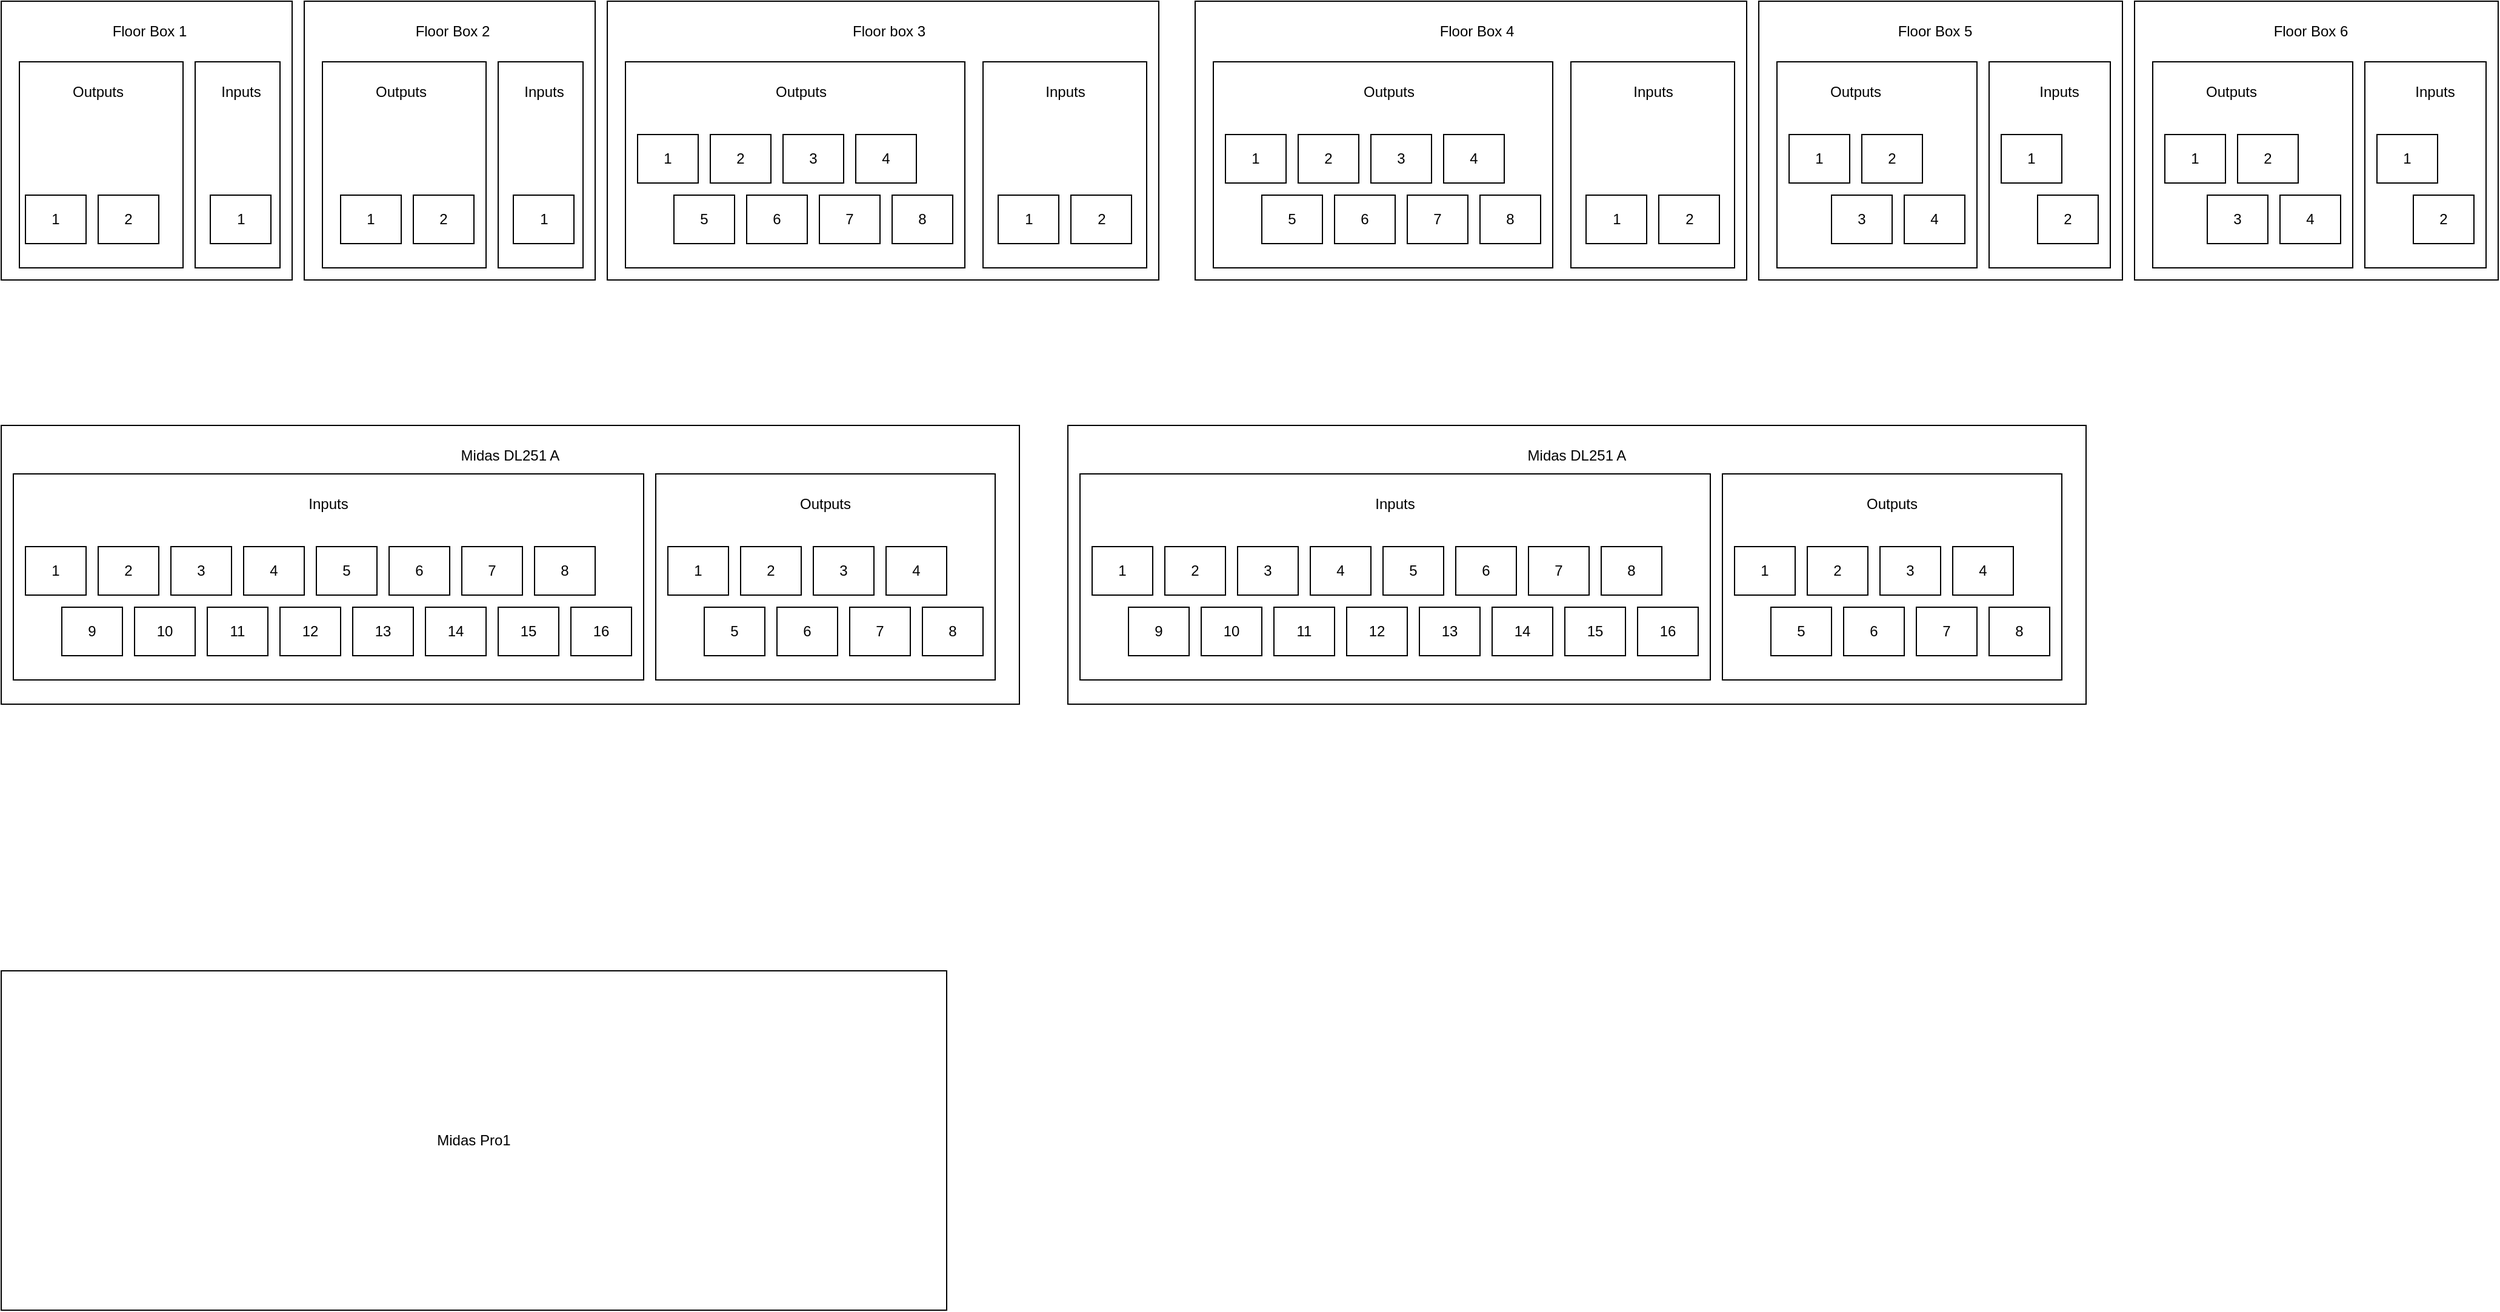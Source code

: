 <mxfile version="24.0.7" type="github">
  <diagram name="Page-1" id="7W61Vags5a8PiI53Jj7j">
    <mxGraphModel dx="1024" dy="653" grid="1" gridSize="10" guides="1" tooltips="1" connect="1" arrows="1" fold="1" page="1" pageScale="1" pageWidth="850" pageHeight="1100" math="0" shadow="0">
      <root>
        <mxCell id="0" />
        <mxCell id="1" parent="0" />
        <mxCell id="aDfEAVYEbUevNUgyTg0L-1" value="Midas DL251 A" style="rounded=0;whiteSpace=wrap;html=1;" parent="1" vertex="1">
          <mxGeometry x="20" y="350" width="840" height="230" as="geometry" />
        </mxCell>
        <mxCell id="aDfEAVYEbUevNUgyTg0L-2" value="" style="rounded=0;whiteSpace=wrap;html=1;" parent="1" vertex="1">
          <mxGeometry x="30" y="390" width="520" height="170" as="geometry" />
        </mxCell>
        <mxCell id="aDfEAVYEbUevNUgyTg0L-3" value="Midas DL251 A" style="text;html=1;align=center;verticalAlign=middle;whiteSpace=wrap;rounded=0;" parent="1" vertex="1">
          <mxGeometry x="380" y="360" width="120" height="30" as="geometry" />
        </mxCell>
        <mxCell id="aDfEAVYEbUevNUgyTg0L-4" value="Inputs" style="text;html=1;align=center;verticalAlign=middle;whiteSpace=wrap;rounded=0;" parent="1" vertex="1">
          <mxGeometry x="255" y="400" width="70" height="30" as="geometry" />
        </mxCell>
        <mxCell id="aDfEAVYEbUevNUgyTg0L-5" value="9" style="rounded=0;whiteSpace=wrap;html=1;" parent="1" vertex="1">
          <mxGeometry x="70" y="500" width="50" height="40" as="geometry" />
        </mxCell>
        <mxCell id="aDfEAVYEbUevNUgyTg0L-6" value="10" style="rounded=0;whiteSpace=wrap;html=1;" parent="1" vertex="1">
          <mxGeometry x="130" y="500" width="50" height="40" as="geometry" />
        </mxCell>
        <mxCell id="aDfEAVYEbUevNUgyTg0L-7" value="11" style="rounded=0;whiteSpace=wrap;html=1;" parent="1" vertex="1">
          <mxGeometry x="190" y="500" width="50" height="40" as="geometry" />
        </mxCell>
        <mxCell id="aDfEAVYEbUevNUgyTg0L-8" value="12" style="rounded=0;whiteSpace=wrap;html=1;" parent="1" vertex="1">
          <mxGeometry x="250" y="500" width="50" height="40" as="geometry" />
        </mxCell>
        <mxCell id="aDfEAVYEbUevNUgyTg0L-9" value="13" style="rounded=0;whiteSpace=wrap;html=1;" parent="1" vertex="1">
          <mxGeometry x="310" y="500" width="50" height="40" as="geometry" />
        </mxCell>
        <mxCell id="aDfEAVYEbUevNUgyTg0L-10" value="14" style="rounded=0;whiteSpace=wrap;html=1;" parent="1" vertex="1">
          <mxGeometry x="370" y="500" width="50" height="40" as="geometry" />
        </mxCell>
        <mxCell id="aDfEAVYEbUevNUgyTg0L-11" value="15" style="rounded=0;whiteSpace=wrap;html=1;" parent="1" vertex="1">
          <mxGeometry x="430" y="500" width="50" height="40" as="geometry" />
        </mxCell>
        <mxCell id="aDfEAVYEbUevNUgyTg0L-12" value="16" style="rounded=0;whiteSpace=wrap;html=1;" parent="1" vertex="1">
          <mxGeometry x="490" y="500" width="50" height="40" as="geometry" />
        </mxCell>
        <mxCell id="aDfEAVYEbUevNUgyTg0L-13" value="8" style="rounded=0;whiteSpace=wrap;html=1;" parent="1" vertex="1">
          <mxGeometry x="460" y="450" width="50" height="40" as="geometry" />
        </mxCell>
        <mxCell id="aDfEAVYEbUevNUgyTg0L-14" value="7" style="rounded=0;whiteSpace=wrap;html=1;" parent="1" vertex="1">
          <mxGeometry x="400" y="450" width="50" height="40" as="geometry" />
        </mxCell>
        <mxCell id="aDfEAVYEbUevNUgyTg0L-15" value="6" style="rounded=0;whiteSpace=wrap;html=1;" parent="1" vertex="1">
          <mxGeometry x="340" y="450" width="50" height="40" as="geometry" />
        </mxCell>
        <mxCell id="aDfEAVYEbUevNUgyTg0L-16" value="5" style="rounded=0;whiteSpace=wrap;html=1;" parent="1" vertex="1">
          <mxGeometry x="280" y="450" width="50" height="40" as="geometry" />
        </mxCell>
        <mxCell id="aDfEAVYEbUevNUgyTg0L-17" value="4" style="rounded=0;whiteSpace=wrap;html=1;" parent="1" vertex="1">
          <mxGeometry x="220" y="450" width="50" height="40" as="geometry" />
        </mxCell>
        <mxCell id="aDfEAVYEbUevNUgyTg0L-18" value="3" style="rounded=0;whiteSpace=wrap;html=1;" parent="1" vertex="1">
          <mxGeometry x="160" y="450" width="50" height="40" as="geometry" />
        </mxCell>
        <mxCell id="aDfEAVYEbUevNUgyTg0L-19" value="2" style="rounded=0;whiteSpace=wrap;html=1;" parent="1" vertex="1">
          <mxGeometry x="100" y="450" width="50" height="40" as="geometry" />
        </mxCell>
        <mxCell id="aDfEAVYEbUevNUgyTg0L-20" value="1" style="rounded=0;whiteSpace=wrap;html=1;" parent="1" vertex="1">
          <mxGeometry x="40" y="450" width="50" height="40" as="geometry" />
        </mxCell>
        <mxCell id="aDfEAVYEbUevNUgyTg0L-21" value="" style="rounded=0;whiteSpace=wrap;html=1;" parent="1" vertex="1">
          <mxGeometry x="560" y="390" width="280" height="170" as="geometry" />
        </mxCell>
        <mxCell id="aDfEAVYEbUevNUgyTg0L-22" value="&lt;div&gt;Outputs&lt;/div&gt;" style="text;html=1;align=center;verticalAlign=middle;whiteSpace=wrap;rounded=0;" parent="1" vertex="1">
          <mxGeometry x="670" y="400" width="60" height="30" as="geometry" />
        </mxCell>
        <mxCell id="aDfEAVYEbUevNUgyTg0L-24" value="1" style="rounded=0;whiteSpace=wrap;html=1;" parent="1" vertex="1">
          <mxGeometry x="570" y="450" width="50" height="40" as="geometry" />
        </mxCell>
        <mxCell id="aDfEAVYEbUevNUgyTg0L-25" value="2" style="rounded=0;whiteSpace=wrap;html=1;" parent="1" vertex="1">
          <mxGeometry x="630" y="450" width="50" height="40" as="geometry" />
        </mxCell>
        <mxCell id="aDfEAVYEbUevNUgyTg0L-26" value="3" style="rounded=0;whiteSpace=wrap;html=1;" parent="1" vertex="1">
          <mxGeometry x="690" y="450" width="50" height="40" as="geometry" />
        </mxCell>
        <mxCell id="aDfEAVYEbUevNUgyTg0L-27" value="4" style="rounded=0;whiteSpace=wrap;html=1;" parent="1" vertex="1">
          <mxGeometry x="750" y="450" width="50" height="40" as="geometry" />
        </mxCell>
        <mxCell id="aDfEAVYEbUevNUgyTg0L-28" value="5" style="rounded=0;whiteSpace=wrap;html=1;" parent="1" vertex="1">
          <mxGeometry x="600" y="500" width="50" height="40" as="geometry" />
        </mxCell>
        <mxCell id="aDfEAVYEbUevNUgyTg0L-29" value="6" style="rounded=0;whiteSpace=wrap;html=1;" parent="1" vertex="1">
          <mxGeometry x="660" y="500" width="50" height="40" as="geometry" />
        </mxCell>
        <mxCell id="aDfEAVYEbUevNUgyTg0L-30" value="7" style="rounded=0;whiteSpace=wrap;html=1;" parent="1" vertex="1">
          <mxGeometry x="720" y="500" width="50" height="40" as="geometry" />
        </mxCell>
        <mxCell id="aDfEAVYEbUevNUgyTg0L-31" value="8" style="rounded=0;whiteSpace=wrap;html=1;" parent="1" vertex="1">
          <mxGeometry x="780" y="500" width="50" height="40" as="geometry" />
        </mxCell>
        <mxCell id="aDfEAVYEbUevNUgyTg0L-34" value="Midas DL251 A" style="rounded=0;whiteSpace=wrap;html=1;" parent="1" vertex="1">
          <mxGeometry x="900" y="350" width="840" height="230" as="geometry" />
        </mxCell>
        <mxCell id="aDfEAVYEbUevNUgyTg0L-35" value="" style="rounded=0;whiteSpace=wrap;html=1;" parent="1" vertex="1">
          <mxGeometry x="910" y="390" width="520" height="170" as="geometry" />
        </mxCell>
        <mxCell id="aDfEAVYEbUevNUgyTg0L-36" value="Midas DL251 A" style="text;html=1;align=center;verticalAlign=middle;whiteSpace=wrap;rounded=0;" parent="1" vertex="1">
          <mxGeometry x="1260" y="360" width="120" height="30" as="geometry" />
        </mxCell>
        <mxCell id="aDfEAVYEbUevNUgyTg0L-37" value="Inputs" style="text;html=1;align=center;verticalAlign=middle;whiteSpace=wrap;rounded=0;" parent="1" vertex="1">
          <mxGeometry x="1135" y="400" width="70" height="30" as="geometry" />
        </mxCell>
        <mxCell id="aDfEAVYEbUevNUgyTg0L-38" value="9" style="rounded=0;whiteSpace=wrap;html=1;" parent="1" vertex="1">
          <mxGeometry x="950" y="500" width="50" height="40" as="geometry" />
        </mxCell>
        <mxCell id="aDfEAVYEbUevNUgyTg0L-39" value="10" style="rounded=0;whiteSpace=wrap;html=1;" parent="1" vertex="1">
          <mxGeometry x="1010" y="500" width="50" height="40" as="geometry" />
        </mxCell>
        <mxCell id="aDfEAVYEbUevNUgyTg0L-40" value="11" style="rounded=0;whiteSpace=wrap;html=1;" parent="1" vertex="1">
          <mxGeometry x="1070" y="500" width="50" height="40" as="geometry" />
        </mxCell>
        <mxCell id="aDfEAVYEbUevNUgyTg0L-41" value="12" style="rounded=0;whiteSpace=wrap;html=1;" parent="1" vertex="1">
          <mxGeometry x="1130" y="500" width="50" height="40" as="geometry" />
        </mxCell>
        <mxCell id="aDfEAVYEbUevNUgyTg0L-42" value="13" style="rounded=0;whiteSpace=wrap;html=1;" parent="1" vertex="1">
          <mxGeometry x="1190" y="500" width="50" height="40" as="geometry" />
        </mxCell>
        <mxCell id="aDfEAVYEbUevNUgyTg0L-43" value="14" style="rounded=0;whiteSpace=wrap;html=1;" parent="1" vertex="1">
          <mxGeometry x="1250" y="500" width="50" height="40" as="geometry" />
        </mxCell>
        <mxCell id="aDfEAVYEbUevNUgyTg0L-44" value="15" style="rounded=0;whiteSpace=wrap;html=1;" parent="1" vertex="1">
          <mxGeometry x="1310" y="500" width="50" height="40" as="geometry" />
        </mxCell>
        <mxCell id="aDfEAVYEbUevNUgyTg0L-45" value="16" style="rounded=0;whiteSpace=wrap;html=1;" parent="1" vertex="1">
          <mxGeometry x="1370" y="500" width="50" height="40" as="geometry" />
        </mxCell>
        <mxCell id="aDfEAVYEbUevNUgyTg0L-46" value="8" style="rounded=0;whiteSpace=wrap;html=1;" parent="1" vertex="1">
          <mxGeometry x="1340" y="450" width="50" height="40" as="geometry" />
        </mxCell>
        <mxCell id="aDfEAVYEbUevNUgyTg0L-47" value="7" style="rounded=0;whiteSpace=wrap;html=1;" parent="1" vertex="1">
          <mxGeometry x="1280" y="450" width="50" height="40" as="geometry" />
        </mxCell>
        <mxCell id="aDfEAVYEbUevNUgyTg0L-48" value="6" style="rounded=0;whiteSpace=wrap;html=1;" parent="1" vertex="1">
          <mxGeometry x="1220" y="450" width="50" height="40" as="geometry" />
        </mxCell>
        <mxCell id="aDfEAVYEbUevNUgyTg0L-49" value="5" style="rounded=0;whiteSpace=wrap;html=1;" parent="1" vertex="1">
          <mxGeometry x="1160" y="450" width="50" height="40" as="geometry" />
        </mxCell>
        <mxCell id="aDfEAVYEbUevNUgyTg0L-50" value="4" style="rounded=0;whiteSpace=wrap;html=1;" parent="1" vertex="1">
          <mxGeometry x="1100" y="450" width="50" height="40" as="geometry" />
        </mxCell>
        <mxCell id="aDfEAVYEbUevNUgyTg0L-51" value="3" style="rounded=0;whiteSpace=wrap;html=1;" parent="1" vertex="1">
          <mxGeometry x="1040" y="450" width="50" height="40" as="geometry" />
        </mxCell>
        <mxCell id="aDfEAVYEbUevNUgyTg0L-52" value="2" style="rounded=0;whiteSpace=wrap;html=1;" parent="1" vertex="1">
          <mxGeometry x="980" y="450" width="50" height="40" as="geometry" />
        </mxCell>
        <mxCell id="aDfEAVYEbUevNUgyTg0L-53" value="1" style="rounded=0;whiteSpace=wrap;html=1;" parent="1" vertex="1">
          <mxGeometry x="920" y="450" width="50" height="40" as="geometry" />
        </mxCell>
        <mxCell id="aDfEAVYEbUevNUgyTg0L-54" value="" style="rounded=0;whiteSpace=wrap;html=1;" parent="1" vertex="1">
          <mxGeometry x="1440" y="390" width="280" height="170" as="geometry" />
        </mxCell>
        <mxCell id="aDfEAVYEbUevNUgyTg0L-55" value="&lt;div&gt;Outputs&lt;/div&gt;" style="text;html=1;align=center;verticalAlign=middle;whiteSpace=wrap;rounded=0;" parent="1" vertex="1">
          <mxGeometry x="1550" y="400" width="60" height="30" as="geometry" />
        </mxCell>
        <mxCell id="aDfEAVYEbUevNUgyTg0L-56" value="1" style="rounded=0;whiteSpace=wrap;html=1;" parent="1" vertex="1">
          <mxGeometry x="1450" y="450" width="50" height="40" as="geometry" />
        </mxCell>
        <mxCell id="aDfEAVYEbUevNUgyTg0L-57" value="2" style="rounded=0;whiteSpace=wrap;html=1;" parent="1" vertex="1">
          <mxGeometry x="1510" y="450" width="50" height="40" as="geometry" />
        </mxCell>
        <mxCell id="aDfEAVYEbUevNUgyTg0L-58" value="3" style="rounded=0;whiteSpace=wrap;html=1;" parent="1" vertex="1">
          <mxGeometry x="1570" y="450" width="50" height="40" as="geometry" />
        </mxCell>
        <mxCell id="aDfEAVYEbUevNUgyTg0L-59" value="4" style="rounded=0;whiteSpace=wrap;html=1;" parent="1" vertex="1">
          <mxGeometry x="1630" y="450" width="50" height="40" as="geometry" />
        </mxCell>
        <mxCell id="aDfEAVYEbUevNUgyTg0L-60" value="5" style="rounded=0;whiteSpace=wrap;html=1;" parent="1" vertex="1">
          <mxGeometry x="1480" y="500" width="50" height="40" as="geometry" />
        </mxCell>
        <mxCell id="aDfEAVYEbUevNUgyTg0L-61" value="6" style="rounded=0;whiteSpace=wrap;html=1;" parent="1" vertex="1">
          <mxGeometry x="1540" y="500" width="50" height="40" as="geometry" />
        </mxCell>
        <mxCell id="aDfEAVYEbUevNUgyTg0L-62" value="7" style="rounded=0;whiteSpace=wrap;html=1;" parent="1" vertex="1">
          <mxGeometry x="1600" y="500" width="50" height="40" as="geometry" />
        </mxCell>
        <mxCell id="aDfEAVYEbUevNUgyTg0L-63" value="8" style="rounded=0;whiteSpace=wrap;html=1;" parent="1" vertex="1">
          <mxGeometry x="1660" y="500" width="50" height="40" as="geometry" />
        </mxCell>
        <mxCell id="r4GI-148xGuSqnSD-xBa-13" value="" style="rounded=0;whiteSpace=wrap;html=1;" vertex="1" parent="1">
          <mxGeometry x="520" width="455" height="230" as="geometry" />
        </mxCell>
        <mxCell id="aDfEAVYEbUevNUgyTg0L-64" value="Midas Pro1" style="rounded=0;whiteSpace=wrap;html=1;" parent="1" vertex="1">
          <mxGeometry x="20" y="800" width="780" height="280" as="geometry" />
        </mxCell>
        <mxCell id="r4GI-148xGuSqnSD-xBa-2" value="" style="rounded=0;whiteSpace=wrap;html=1;" vertex="1" parent="1">
          <mxGeometry x="535" y="50" width="280" height="170" as="geometry" />
        </mxCell>
        <mxCell id="r4GI-148xGuSqnSD-xBa-3" value="1" style="rounded=0;whiteSpace=wrap;html=1;" vertex="1" parent="1">
          <mxGeometry x="545" y="110" width="50" height="40" as="geometry" />
        </mxCell>
        <mxCell id="r4GI-148xGuSqnSD-xBa-4" value="2" style="rounded=0;whiteSpace=wrap;html=1;" vertex="1" parent="1">
          <mxGeometry x="605" y="110" width="50" height="40" as="geometry" />
        </mxCell>
        <mxCell id="r4GI-148xGuSqnSD-xBa-5" value="3" style="rounded=0;whiteSpace=wrap;html=1;" vertex="1" parent="1">
          <mxGeometry x="665" y="110" width="50" height="40" as="geometry" />
        </mxCell>
        <mxCell id="r4GI-148xGuSqnSD-xBa-6" value="4" style="rounded=0;whiteSpace=wrap;html=1;" vertex="1" parent="1">
          <mxGeometry x="725" y="110" width="50" height="40" as="geometry" />
        </mxCell>
        <mxCell id="r4GI-148xGuSqnSD-xBa-7" value="8" style="rounded=0;whiteSpace=wrap;html=1;" vertex="1" parent="1">
          <mxGeometry x="755" y="160" width="50" height="40" as="geometry" />
        </mxCell>
        <mxCell id="r4GI-148xGuSqnSD-xBa-8" value="7" style="rounded=0;whiteSpace=wrap;html=1;" vertex="1" parent="1">
          <mxGeometry x="695" y="160" width="50" height="40" as="geometry" />
        </mxCell>
        <mxCell id="r4GI-148xGuSqnSD-xBa-9" value="6" style="rounded=0;whiteSpace=wrap;html=1;" vertex="1" parent="1">
          <mxGeometry x="635" y="160" width="50" height="40" as="geometry" />
        </mxCell>
        <mxCell id="r4GI-148xGuSqnSD-xBa-10" value="5" style="rounded=0;whiteSpace=wrap;html=1;" vertex="1" parent="1">
          <mxGeometry x="575" y="160" width="50" height="40" as="geometry" />
        </mxCell>
        <mxCell id="r4GI-148xGuSqnSD-xBa-12" value="&lt;div&gt;Outputs&lt;/div&gt;" style="text;html=1;align=center;verticalAlign=middle;whiteSpace=wrap;rounded=0;" vertex="1" parent="1">
          <mxGeometry x="650" y="60" width="60" height="30" as="geometry" />
        </mxCell>
        <mxCell id="r4GI-148xGuSqnSD-xBa-14" value="Floor box 3" style="text;html=1;align=center;verticalAlign=middle;whiteSpace=wrap;rounded=0;" vertex="1" parent="1">
          <mxGeometry x="720" y="10" width="65" height="30" as="geometry" />
        </mxCell>
        <mxCell id="r4GI-148xGuSqnSD-xBa-15" value="" style="rounded=0;whiteSpace=wrap;html=1;" vertex="1" parent="1">
          <mxGeometry x="830" y="50" width="135" height="170" as="geometry" />
        </mxCell>
        <mxCell id="r4GI-148xGuSqnSD-xBa-16" value="Inputs" style="text;html=1;align=center;verticalAlign=middle;whiteSpace=wrap;rounded=0;" vertex="1" parent="1">
          <mxGeometry x="867.5" y="60" width="60" height="30" as="geometry" />
        </mxCell>
        <mxCell id="r4GI-148xGuSqnSD-xBa-17" value="1" style="rounded=0;whiteSpace=wrap;html=1;" vertex="1" parent="1">
          <mxGeometry x="842.5" y="160" width="50" height="40" as="geometry" />
        </mxCell>
        <mxCell id="r4GI-148xGuSqnSD-xBa-18" value="2" style="rounded=0;whiteSpace=wrap;html=1;" vertex="1" parent="1">
          <mxGeometry x="902.5" y="160" width="50" height="40" as="geometry" />
        </mxCell>
        <mxCell id="r4GI-148xGuSqnSD-xBa-19" value="" style="rounded=0;whiteSpace=wrap;html=1;" vertex="1" parent="1">
          <mxGeometry x="1005" width="455" height="230" as="geometry" />
        </mxCell>
        <mxCell id="r4GI-148xGuSqnSD-xBa-20" value="" style="rounded=0;whiteSpace=wrap;html=1;" vertex="1" parent="1">
          <mxGeometry x="1020" y="50" width="280" height="170" as="geometry" />
        </mxCell>
        <mxCell id="r4GI-148xGuSqnSD-xBa-21" value="1" style="rounded=0;whiteSpace=wrap;html=1;" vertex="1" parent="1">
          <mxGeometry x="1030" y="110" width="50" height="40" as="geometry" />
        </mxCell>
        <mxCell id="r4GI-148xGuSqnSD-xBa-22" value="2" style="rounded=0;whiteSpace=wrap;html=1;" vertex="1" parent="1">
          <mxGeometry x="1090" y="110" width="50" height="40" as="geometry" />
        </mxCell>
        <mxCell id="r4GI-148xGuSqnSD-xBa-23" value="3" style="rounded=0;whiteSpace=wrap;html=1;" vertex="1" parent="1">
          <mxGeometry x="1150" y="110" width="50" height="40" as="geometry" />
        </mxCell>
        <mxCell id="r4GI-148xGuSqnSD-xBa-24" value="4" style="rounded=0;whiteSpace=wrap;html=1;" vertex="1" parent="1">
          <mxGeometry x="1210" y="110" width="50" height="40" as="geometry" />
        </mxCell>
        <mxCell id="r4GI-148xGuSqnSD-xBa-25" value="8" style="rounded=0;whiteSpace=wrap;html=1;" vertex="1" parent="1">
          <mxGeometry x="1240" y="160" width="50" height="40" as="geometry" />
        </mxCell>
        <mxCell id="r4GI-148xGuSqnSD-xBa-26" value="7" style="rounded=0;whiteSpace=wrap;html=1;" vertex="1" parent="1">
          <mxGeometry x="1180" y="160" width="50" height="40" as="geometry" />
        </mxCell>
        <mxCell id="r4GI-148xGuSqnSD-xBa-27" value="6" style="rounded=0;whiteSpace=wrap;html=1;" vertex="1" parent="1">
          <mxGeometry x="1120" y="160" width="50" height="40" as="geometry" />
        </mxCell>
        <mxCell id="r4GI-148xGuSqnSD-xBa-28" value="5" style="rounded=0;whiteSpace=wrap;html=1;" vertex="1" parent="1">
          <mxGeometry x="1060" y="160" width="50" height="40" as="geometry" />
        </mxCell>
        <mxCell id="r4GI-148xGuSqnSD-xBa-29" value="&lt;div&gt;Outputs&lt;/div&gt;" style="text;html=1;align=center;verticalAlign=middle;whiteSpace=wrap;rounded=0;" vertex="1" parent="1">
          <mxGeometry x="1135" y="60" width="60" height="30" as="geometry" />
        </mxCell>
        <mxCell id="r4GI-148xGuSqnSD-xBa-30" value="Floor Box 4" style="text;html=1;align=center;verticalAlign=middle;whiteSpace=wrap;rounded=0;" vertex="1" parent="1">
          <mxGeometry x="1205" y="10" width="65" height="30" as="geometry" />
        </mxCell>
        <mxCell id="r4GI-148xGuSqnSD-xBa-31" value="" style="rounded=0;whiteSpace=wrap;html=1;" vertex="1" parent="1">
          <mxGeometry x="1315" y="50" width="135" height="170" as="geometry" />
        </mxCell>
        <mxCell id="r4GI-148xGuSqnSD-xBa-32" value="Inputs" style="text;html=1;align=center;verticalAlign=middle;whiteSpace=wrap;rounded=0;" vertex="1" parent="1">
          <mxGeometry x="1352.5" y="60" width="60" height="30" as="geometry" />
        </mxCell>
        <mxCell id="r4GI-148xGuSqnSD-xBa-33" value="1" style="rounded=0;whiteSpace=wrap;html=1;" vertex="1" parent="1">
          <mxGeometry x="1327.5" y="160" width="50" height="40" as="geometry" />
        </mxCell>
        <mxCell id="r4GI-148xGuSqnSD-xBa-34" value="2" style="rounded=0;whiteSpace=wrap;html=1;" vertex="1" parent="1">
          <mxGeometry x="1387.5" y="160" width="50" height="40" as="geometry" />
        </mxCell>
        <mxCell id="r4GI-148xGuSqnSD-xBa-35" value="" style="rounded=0;whiteSpace=wrap;html=1;" vertex="1" parent="1">
          <mxGeometry x="20" width="240" height="230" as="geometry" />
        </mxCell>
        <mxCell id="r4GI-148xGuSqnSD-xBa-36" value="" style="rounded=0;whiteSpace=wrap;html=1;" vertex="1" parent="1">
          <mxGeometry x="35" y="50" width="135" height="170" as="geometry" />
        </mxCell>
        <mxCell id="r4GI-148xGuSqnSD-xBa-37" value="1" style="rounded=0;whiteSpace=wrap;html=1;" vertex="1" parent="1">
          <mxGeometry x="40" y="160" width="50" height="40" as="geometry" />
        </mxCell>
        <mxCell id="r4GI-148xGuSqnSD-xBa-38" value="2" style="rounded=0;whiteSpace=wrap;html=1;" vertex="1" parent="1">
          <mxGeometry x="100" y="160" width="50" height="40" as="geometry" />
        </mxCell>
        <mxCell id="r4GI-148xGuSqnSD-xBa-45" value="&lt;div&gt;Outputs&lt;/div&gt;" style="text;html=1;align=center;verticalAlign=middle;whiteSpace=wrap;rounded=0;" vertex="1" parent="1">
          <mxGeometry x="70" y="60" width="60" height="30" as="geometry" />
        </mxCell>
        <mxCell id="r4GI-148xGuSqnSD-xBa-46" value="Floor Box 1" style="text;html=1;align=center;verticalAlign=middle;whiteSpace=wrap;rounded=0;" vertex="1" parent="1">
          <mxGeometry x="110" y="10" width="65" height="30" as="geometry" />
        </mxCell>
        <mxCell id="r4GI-148xGuSqnSD-xBa-47" value="" style="rounded=0;whiteSpace=wrap;html=1;" vertex="1" parent="1">
          <mxGeometry x="180" y="50" width="70" height="170" as="geometry" />
        </mxCell>
        <mxCell id="r4GI-148xGuSqnSD-xBa-48" value="Inputs" style="text;html=1;align=center;verticalAlign=middle;whiteSpace=wrap;rounded=0;" vertex="1" parent="1">
          <mxGeometry x="187.5" y="60" width="60" height="30" as="geometry" />
        </mxCell>
        <mxCell id="r4GI-148xGuSqnSD-xBa-49" value="1" style="rounded=0;whiteSpace=wrap;html=1;" vertex="1" parent="1">
          <mxGeometry x="192.5" y="160" width="50" height="40" as="geometry" />
        </mxCell>
        <mxCell id="r4GI-148xGuSqnSD-xBa-51" value="" style="rounded=0;whiteSpace=wrap;html=1;" vertex="1" parent="1">
          <mxGeometry x="270" width="240" height="230" as="geometry" />
        </mxCell>
        <mxCell id="r4GI-148xGuSqnSD-xBa-52" value="" style="rounded=0;whiteSpace=wrap;html=1;" vertex="1" parent="1">
          <mxGeometry x="285" y="50" width="135" height="170" as="geometry" />
        </mxCell>
        <mxCell id="r4GI-148xGuSqnSD-xBa-53" value="1" style="rounded=0;whiteSpace=wrap;html=1;" vertex="1" parent="1">
          <mxGeometry x="300" y="160" width="50" height="40" as="geometry" />
        </mxCell>
        <mxCell id="r4GI-148xGuSqnSD-xBa-54" value="2" style="rounded=0;whiteSpace=wrap;html=1;" vertex="1" parent="1">
          <mxGeometry x="360" y="160" width="50" height="40" as="geometry" />
        </mxCell>
        <mxCell id="r4GI-148xGuSqnSD-xBa-55" value="&lt;div&gt;Outputs&lt;/div&gt;" style="text;html=1;align=center;verticalAlign=middle;whiteSpace=wrap;rounded=0;" vertex="1" parent="1">
          <mxGeometry x="320" y="60" width="60" height="30" as="geometry" />
        </mxCell>
        <mxCell id="r4GI-148xGuSqnSD-xBa-56" value="Floor Box 2" style="text;html=1;align=center;verticalAlign=middle;whiteSpace=wrap;rounded=0;" vertex="1" parent="1">
          <mxGeometry x="360" y="10" width="65" height="30" as="geometry" />
        </mxCell>
        <mxCell id="r4GI-148xGuSqnSD-xBa-57" value="" style="rounded=0;whiteSpace=wrap;html=1;" vertex="1" parent="1">
          <mxGeometry x="430" y="50" width="70" height="170" as="geometry" />
        </mxCell>
        <mxCell id="r4GI-148xGuSqnSD-xBa-58" value="Inputs" style="text;html=1;align=center;verticalAlign=middle;whiteSpace=wrap;rounded=0;" vertex="1" parent="1">
          <mxGeometry x="437.5" y="60" width="60" height="30" as="geometry" />
        </mxCell>
        <mxCell id="r4GI-148xGuSqnSD-xBa-59" value="1" style="rounded=0;whiteSpace=wrap;html=1;" vertex="1" parent="1">
          <mxGeometry x="442.5" y="160" width="50" height="40" as="geometry" />
        </mxCell>
        <mxCell id="r4GI-148xGuSqnSD-xBa-60" value="" style="rounded=0;whiteSpace=wrap;html=1;" vertex="1" parent="1">
          <mxGeometry x="1470" width="300" height="230" as="geometry" />
        </mxCell>
        <mxCell id="r4GI-148xGuSqnSD-xBa-61" value="" style="rounded=0;whiteSpace=wrap;html=1;" vertex="1" parent="1">
          <mxGeometry x="1485" y="50" width="165" height="170" as="geometry" />
        </mxCell>
        <mxCell id="r4GI-148xGuSqnSD-xBa-62" value="3" style="rounded=0;whiteSpace=wrap;html=1;" vertex="1" parent="1">
          <mxGeometry x="1530" y="160" width="50" height="40" as="geometry" />
        </mxCell>
        <mxCell id="r4GI-148xGuSqnSD-xBa-63" value="4" style="rounded=0;whiteSpace=wrap;html=1;" vertex="1" parent="1">
          <mxGeometry x="1590" y="160" width="50" height="40" as="geometry" />
        </mxCell>
        <mxCell id="r4GI-148xGuSqnSD-xBa-64" value="&lt;div&gt;Outputs&lt;/div&gt;" style="text;html=1;align=center;verticalAlign=middle;whiteSpace=wrap;rounded=0;" vertex="1" parent="1">
          <mxGeometry x="1520" y="60" width="60" height="30" as="geometry" />
        </mxCell>
        <mxCell id="r4GI-148xGuSqnSD-xBa-65" value="Floor Box 5" style="text;html=1;align=center;verticalAlign=middle;whiteSpace=wrap;rounded=0;" vertex="1" parent="1">
          <mxGeometry x="1582.5" y="10" width="65" height="30" as="geometry" />
        </mxCell>
        <mxCell id="r4GI-148xGuSqnSD-xBa-66" value="" style="rounded=0;whiteSpace=wrap;html=1;" vertex="1" parent="1">
          <mxGeometry x="1660" y="50" width="100" height="170" as="geometry" />
        </mxCell>
        <mxCell id="r4GI-148xGuSqnSD-xBa-67" value="Inputs" style="text;html=1;align=center;verticalAlign=middle;whiteSpace=wrap;rounded=0;" vertex="1" parent="1">
          <mxGeometry x="1687.5" y="60" width="60" height="30" as="geometry" />
        </mxCell>
        <mxCell id="r4GI-148xGuSqnSD-xBa-68" value="2" style="rounded=0;whiteSpace=wrap;html=1;" vertex="1" parent="1">
          <mxGeometry x="1700" y="160" width="50" height="40" as="geometry" />
        </mxCell>
        <mxCell id="r4GI-148xGuSqnSD-xBa-69" value="2" style="rounded=0;whiteSpace=wrap;html=1;" vertex="1" parent="1">
          <mxGeometry x="1555" y="110" width="50" height="40" as="geometry" />
        </mxCell>
        <mxCell id="r4GI-148xGuSqnSD-xBa-70" value="1" style="rounded=0;whiteSpace=wrap;html=1;" vertex="1" parent="1">
          <mxGeometry x="1495" y="110" width="50" height="40" as="geometry" />
        </mxCell>
        <mxCell id="r4GI-148xGuSqnSD-xBa-71" value="1" style="rounded=0;whiteSpace=wrap;html=1;" vertex="1" parent="1">
          <mxGeometry x="1670" y="110" width="50" height="40" as="geometry" />
        </mxCell>
        <mxCell id="r4GI-148xGuSqnSD-xBa-72" value="" style="rounded=0;whiteSpace=wrap;html=1;" vertex="1" parent="1">
          <mxGeometry x="1780" width="300" height="230" as="geometry" />
        </mxCell>
        <mxCell id="r4GI-148xGuSqnSD-xBa-73" value="" style="rounded=0;whiteSpace=wrap;html=1;" vertex="1" parent="1">
          <mxGeometry x="1795" y="50" width="165" height="170" as="geometry" />
        </mxCell>
        <mxCell id="r4GI-148xGuSqnSD-xBa-74" value="3" style="rounded=0;whiteSpace=wrap;html=1;" vertex="1" parent="1">
          <mxGeometry x="1840" y="160" width="50" height="40" as="geometry" />
        </mxCell>
        <mxCell id="r4GI-148xGuSqnSD-xBa-75" value="4" style="rounded=0;whiteSpace=wrap;html=1;" vertex="1" parent="1">
          <mxGeometry x="1900" y="160" width="50" height="40" as="geometry" />
        </mxCell>
        <mxCell id="r4GI-148xGuSqnSD-xBa-76" value="&lt;div&gt;Outputs&lt;/div&gt;" style="text;html=1;align=center;verticalAlign=middle;whiteSpace=wrap;rounded=0;" vertex="1" parent="1">
          <mxGeometry x="1830" y="60" width="60" height="30" as="geometry" />
        </mxCell>
        <mxCell id="r4GI-148xGuSqnSD-xBa-77" value="Floor Box 6" style="text;html=1;align=center;verticalAlign=middle;whiteSpace=wrap;rounded=0;" vertex="1" parent="1">
          <mxGeometry x="1892.5" y="10" width="65" height="30" as="geometry" />
        </mxCell>
        <mxCell id="r4GI-148xGuSqnSD-xBa-78" value="" style="rounded=0;whiteSpace=wrap;html=1;" vertex="1" parent="1">
          <mxGeometry x="1970" y="50" width="100" height="170" as="geometry" />
        </mxCell>
        <mxCell id="r4GI-148xGuSqnSD-xBa-79" value="Inputs" style="text;html=1;align=center;verticalAlign=middle;whiteSpace=wrap;rounded=0;" vertex="1" parent="1">
          <mxGeometry x="1997.5" y="60" width="60" height="30" as="geometry" />
        </mxCell>
        <mxCell id="r4GI-148xGuSqnSD-xBa-80" value="2" style="rounded=0;whiteSpace=wrap;html=1;" vertex="1" parent="1">
          <mxGeometry x="2010" y="160" width="50" height="40" as="geometry" />
        </mxCell>
        <mxCell id="r4GI-148xGuSqnSD-xBa-81" value="2" style="rounded=0;whiteSpace=wrap;html=1;" vertex="1" parent="1">
          <mxGeometry x="1865" y="110" width="50" height="40" as="geometry" />
        </mxCell>
        <mxCell id="r4GI-148xGuSqnSD-xBa-82" value="1" style="rounded=0;whiteSpace=wrap;html=1;" vertex="1" parent="1">
          <mxGeometry x="1805" y="110" width="50" height="40" as="geometry" />
        </mxCell>
        <mxCell id="r4GI-148xGuSqnSD-xBa-83" value="1" style="rounded=0;whiteSpace=wrap;html=1;" vertex="1" parent="1">
          <mxGeometry x="1980" y="110" width="50" height="40" as="geometry" />
        </mxCell>
      </root>
    </mxGraphModel>
  </diagram>
</mxfile>
